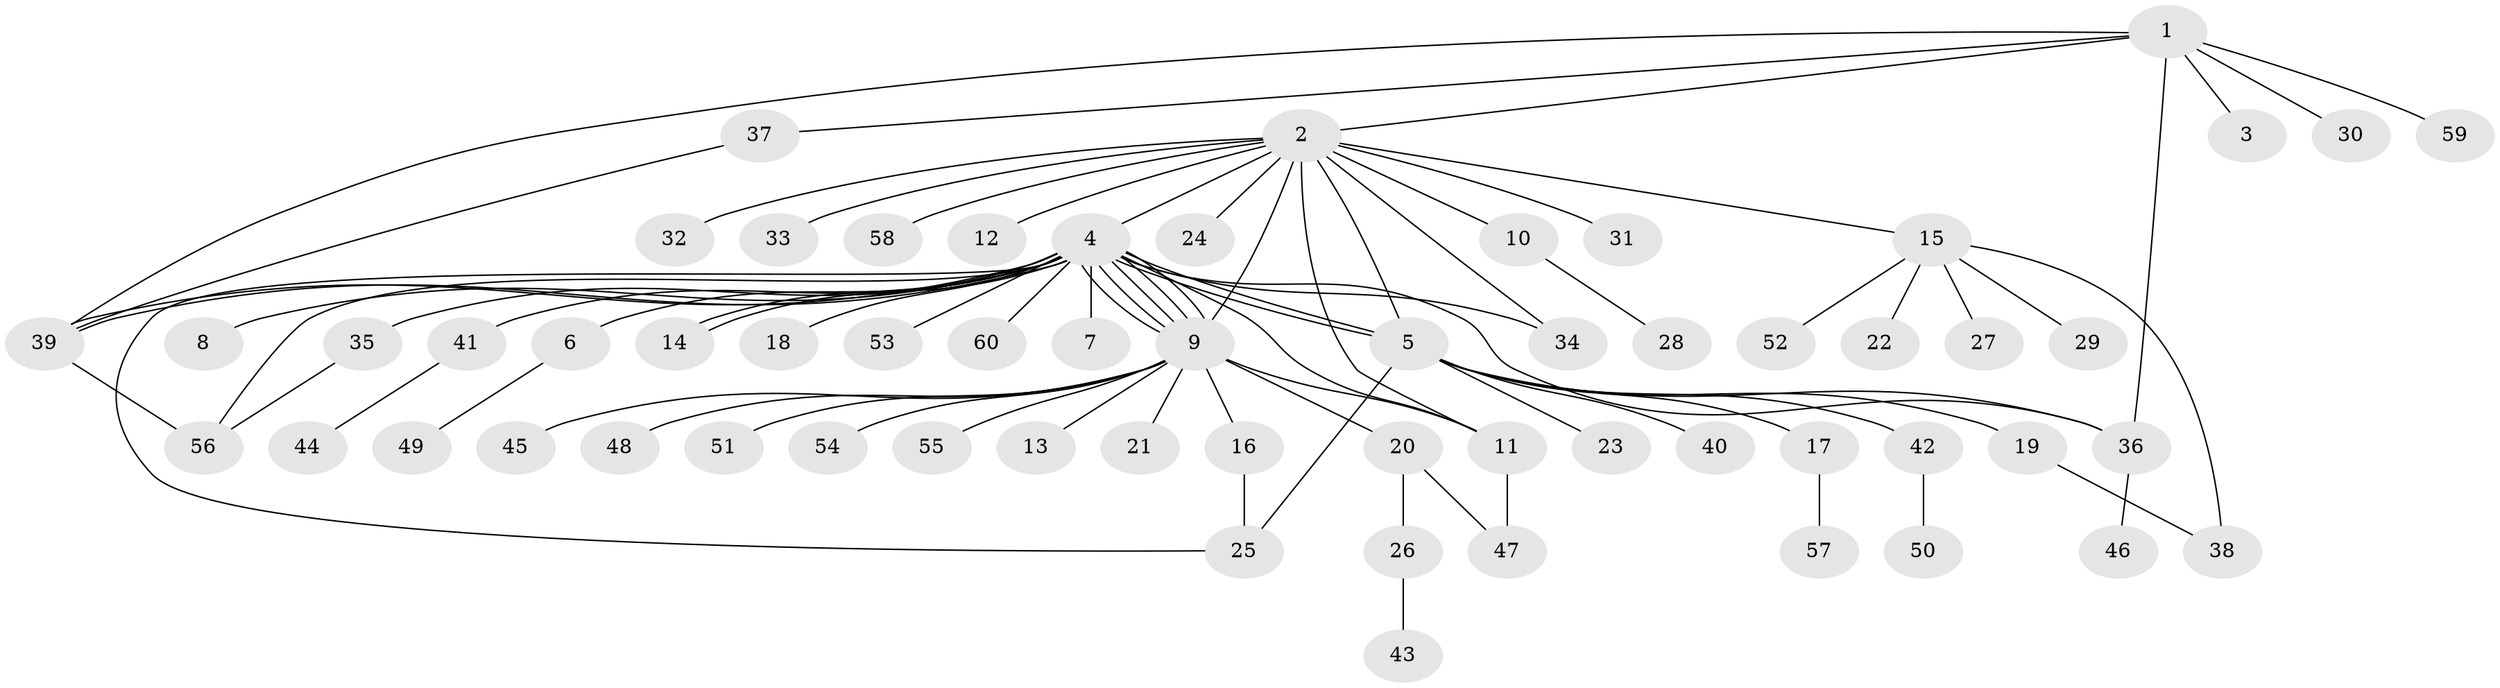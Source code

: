 // Generated by graph-tools (version 1.1) at 2025/01/03/09/25 03:01:52]
// undirected, 60 vertices, 81 edges
graph export_dot {
graph [start="1"]
  node [color=gray90,style=filled];
  1;
  2;
  3;
  4;
  5;
  6;
  7;
  8;
  9;
  10;
  11;
  12;
  13;
  14;
  15;
  16;
  17;
  18;
  19;
  20;
  21;
  22;
  23;
  24;
  25;
  26;
  27;
  28;
  29;
  30;
  31;
  32;
  33;
  34;
  35;
  36;
  37;
  38;
  39;
  40;
  41;
  42;
  43;
  44;
  45;
  46;
  47;
  48;
  49;
  50;
  51;
  52;
  53;
  54;
  55;
  56;
  57;
  58;
  59;
  60;
  1 -- 2;
  1 -- 3;
  1 -- 30;
  1 -- 36;
  1 -- 37;
  1 -- 39;
  1 -- 59;
  2 -- 4;
  2 -- 5;
  2 -- 9;
  2 -- 10;
  2 -- 11;
  2 -- 12;
  2 -- 15;
  2 -- 24;
  2 -- 31;
  2 -- 32;
  2 -- 33;
  2 -- 34;
  2 -- 58;
  4 -- 5;
  4 -- 5;
  4 -- 6;
  4 -- 7;
  4 -- 8;
  4 -- 9;
  4 -- 9;
  4 -- 9;
  4 -- 9;
  4 -- 9;
  4 -- 11;
  4 -- 14;
  4 -- 14;
  4 -- 18;
  4 -- 25;
  4 -- 34;
  4 -- 35;
  4 -- 36;
  4 -- 39;
  4 -- 39;
  4 -- 41;
  4 -- 53;
  4 -- 56;
  4 -- 60;
  5 -- 17;
  5 -- 19;
  5 -- 23;
  5 -- 25;
  5 -- 36;
  5 -- 40;
  5 -- 42;
  6 -- 49;
  9 -- 11;
  9 -- 13;
  9 -- 16;
  9 -- 20;
  9 -- 21;
  9 -- 45;
  9 -- 48;
  9 -- 51;
  9 -- 54;
  9 -- 55;
  10 -- 28;
  11 -- 47;
  15 -- 22;
  15 -- 27;
  15 -- 29;
  15 -- 38;
  15 -- 52;
  16 -- 25;
  17 -- 57;
  19 -- 38;
  20 -- 26;
  20 -- 47;
  26 -- 43;
  35 -- 56;
  36 -- 46;
  37 -- 39;
  39 -- 56;
  41 -- 44;
  42 -- 50;
}
